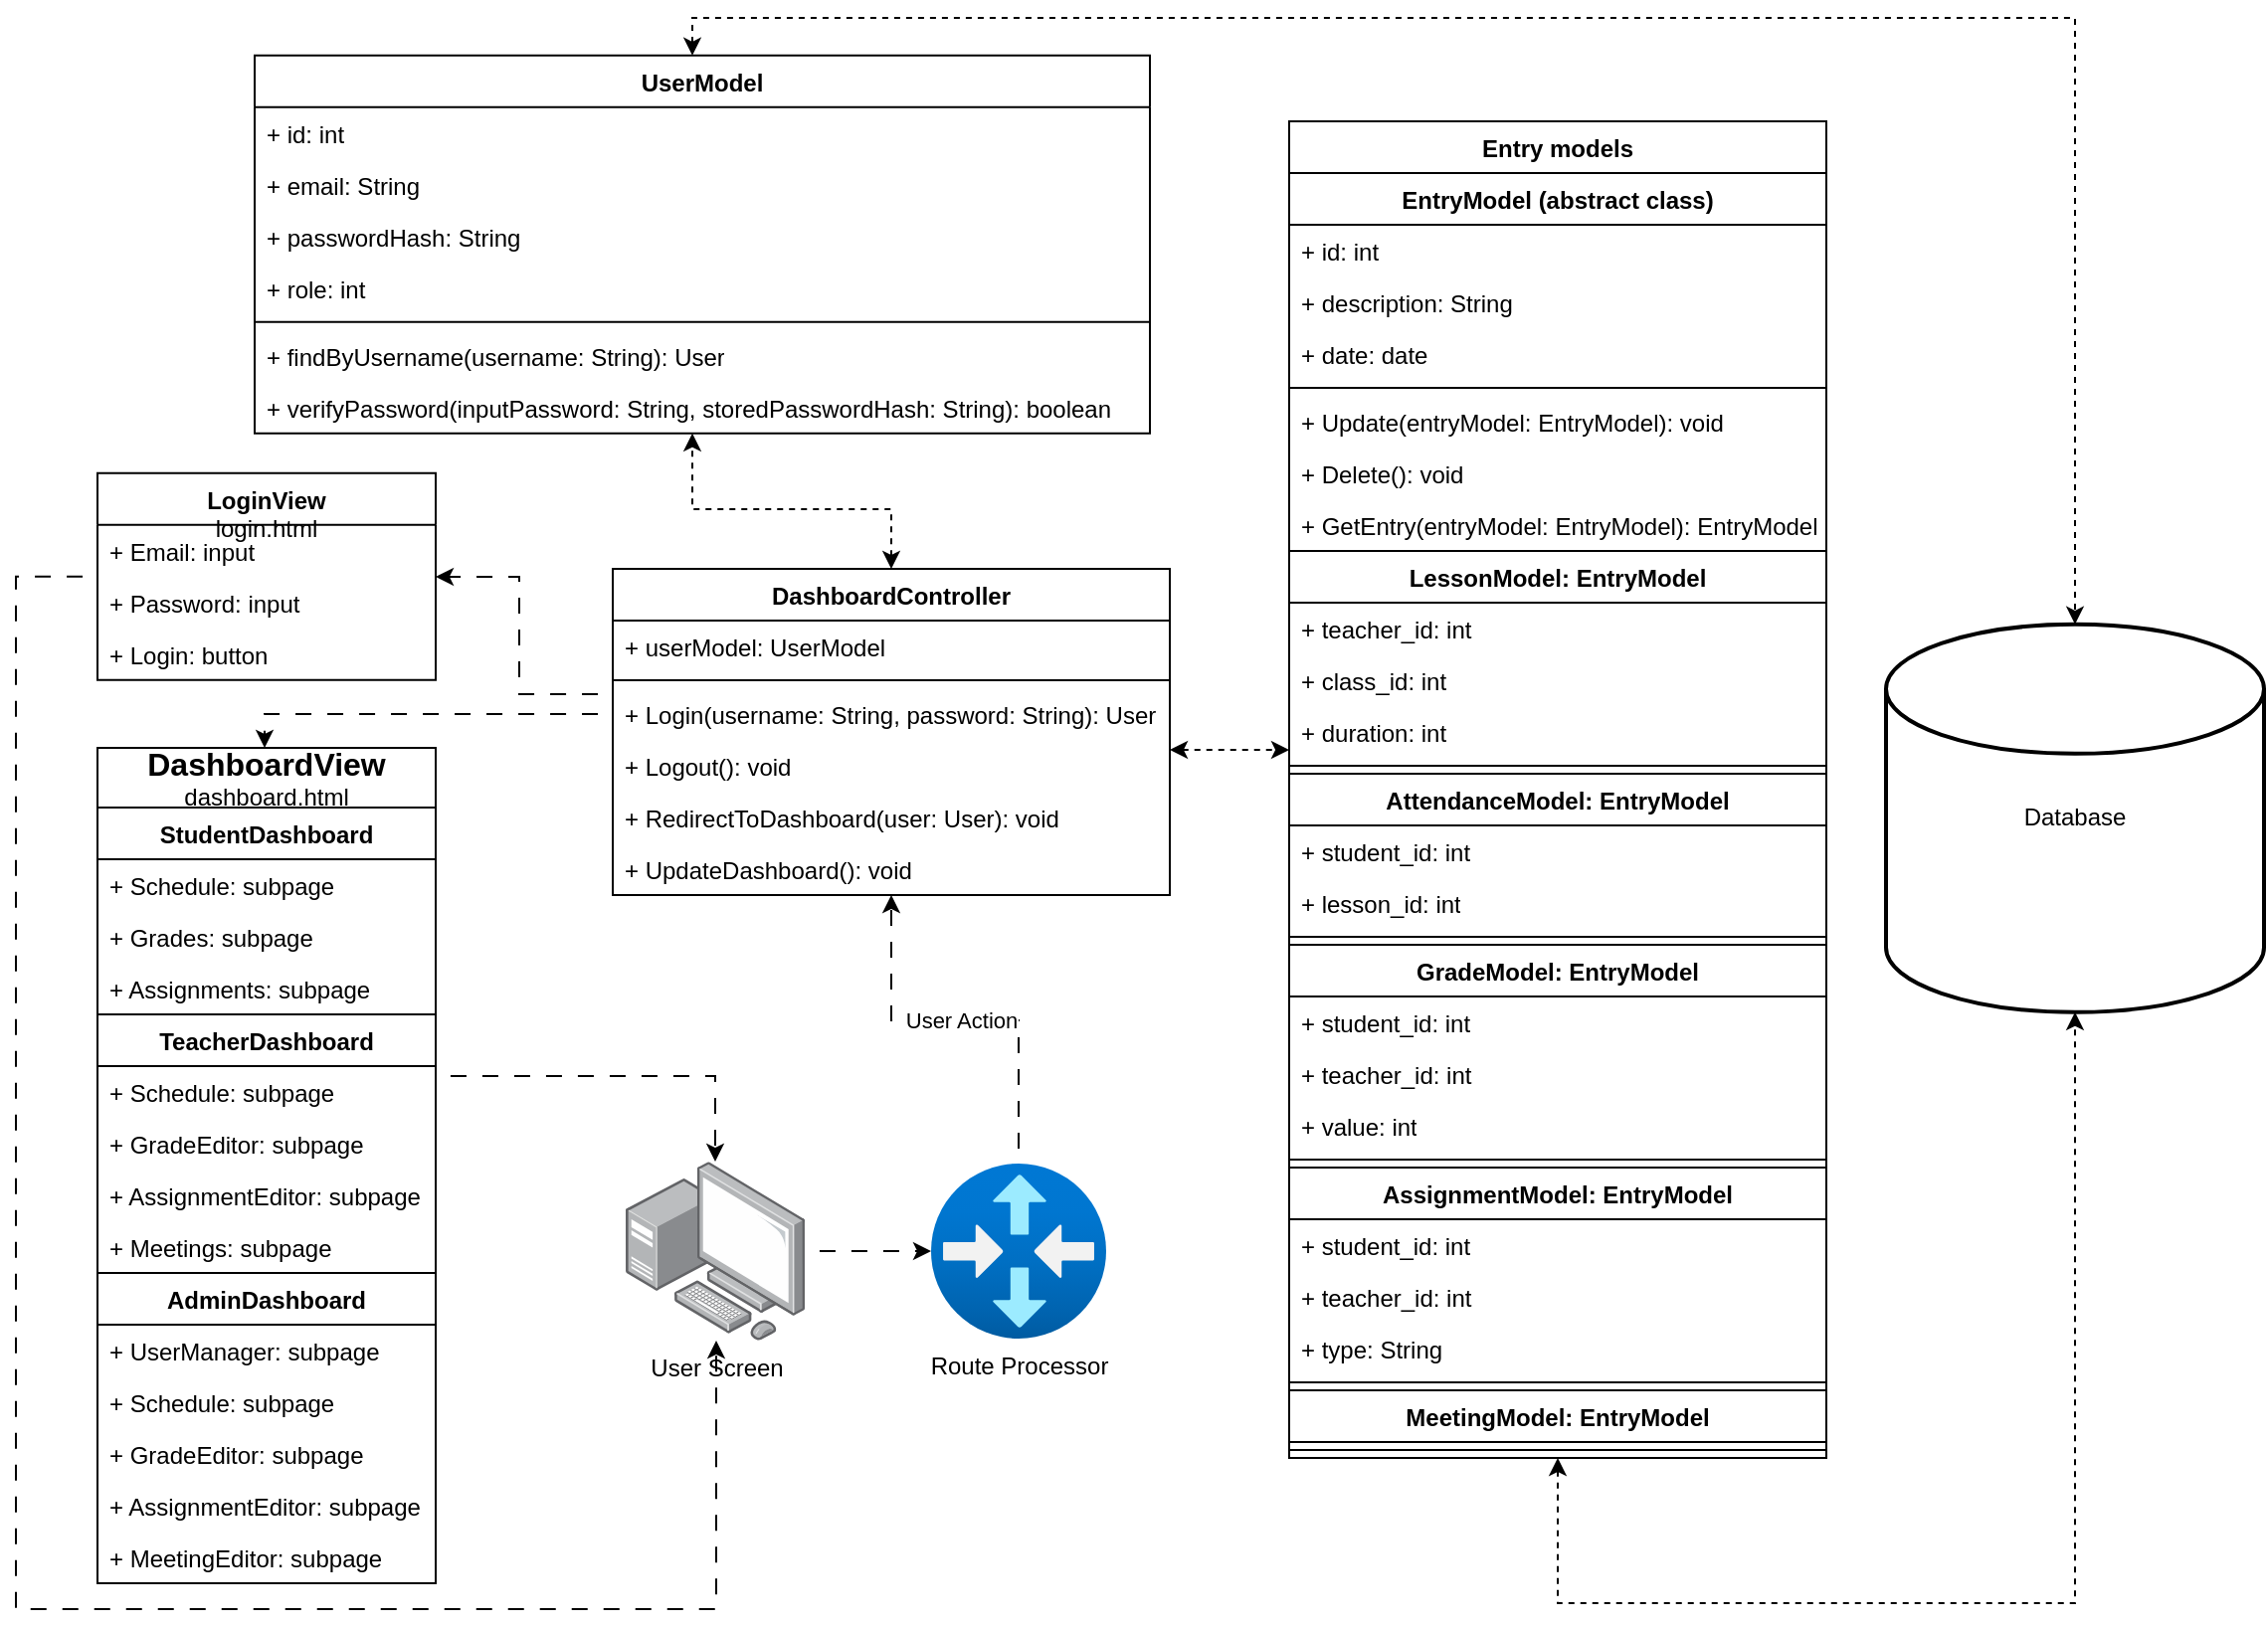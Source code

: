 <mxfile>
    <diagram name="Strona-1" id="RlIV5owK8EImajxL51h-">
        <mxGraphModel dx="1454" dy="563" grid="1" gridSize="10" guides="1" tooltips="1" connect="1" arrows="1" fold="1" page="1" pageScale="1" pageWidth="1169" pageHeight="827" math="0" shadow="0">
            <root>
                <mxCell id="0"/>
                <mxCell id="1" parent="0"/>
                <mxCell id="290" style="edgeStyle=orthogonalEdgeStyle;html=1;rounded=0;flowAnimation=1;" parent="1" source="280" target="289" edge="1">
                    <mxGeometry relative="1" as="geometry"/>
                </mxCell>
                <mxCell id="280" value="User Screen" style="points=[];aspect=fixed;html=1;align=center;shadow=0;dashed=0;image;image=img/lib/allied_telesis/computer_and_terminals/Personal_Computer_with_Server.svg;strokeColor=default;fillColor=none;" parent="1" vertex="1">
                    <mxGeometry x="326.5" y="588.0" width="90" height="90" as="geometry"/>
                </mxCell>
                <mxCell id="DZFIGxKkdksF2KiUzjnU-519" style="edgeStyle=orthogonalEdgeStyle;rounded=0;orthogonalLoop=1;jettySize=auto;html=1;flowAnimation=1;" parent="1" source="288" target="280" edge="1">
                    <mxGeometry relative="1" as="geometry">
                        <Array as="points">
                            <mxPoint x="250" y="545"/>
                            <mxPoint x="250" y="545"/>
                        </Array>
                    </mxGeometry>
                </mxCell>
                <mxCell id="288" value="&lt;b&gt;&lt;font style=&quot;font-size: 16px;&quot;&gt;DashboardView&lt;/font&gt;&lt;/b&gt;&lt;div&gt;dashboard.html&lt;/div&gt;" style="swimlane;fontStyle=0;childLayout=stackLayout;horizontal=1;startSize=30;horizontalStack=0;resizeParent=1;resizeParentMax=0;resizeLast=0;collapsible=1;marginBottom=0;whiteSpace=wrap;html=1;strokeColor=default;fillColor=none;" parent="1" vertex="1">
                    <mxGeometry x="61" y="380.0" width="170" height="420" as="geometry">
                        <mxRectangle x="127.89" y="474" width="100" height="30" as="alternateBounds"/>
                    </mxGeometry>
                </mxCell>
                <mxCell id="DZFIGxKkdksF2KiUzjnU-350" value="&lt;font style=&quot;font-size: 12px;&quot;&gt;StudentDashboard&lt;/font&gt;" style="swimlane;fontStyle=1;align=center;verticalAlign=top;childLayout=stackLayout;horizontal=1;startSize=26;horizontalStack=0;resizeParent=1;resizeParentMax=0;resizeLast=0;collapsible=1;marginBottom=0;whiteSpace=wrap;html=1;" parent="288" vertex="1">
                    <mxGeometry y="30" width="170" height="104" as="geometry">
                        <mxRectangle y="30" width="170" height="30" as="alternateBounds"/>
                    </mxGeometry>
                </mxCell>
                <mxCell id="DZFIGxKkdksF2KiUzjnU-351" value="+ Schedule: subpage" style="text;strokeColor=none;fillColor=none;align=left;verticalAlign=top;spacingLeft=4;spacingRight=4;overflow=hidden;rotatable=0;points=[[0,0.5],[1,0.5]];portConstraint=eastwest;whiteSpace=wrap;html=1;" parent="DZFIGxKkdksF2KiUzjnU-350" vertex="1">
                    <mxGeometry y="26" width="170" height="26" as="geometry"/>
                </mxCell>
                <mxCell id="DZFIGxKkdksF2KiUzjnU-352" value="+ Grades: subpage" style="text;strokeColor=none;fillColor=none;align=left;verticalAlign=top;spacingLeft=4;spacingRight=4;overflow=hidden;rotatable=0;points=[[0,0.5],[1,0.5]];portConstraint=eastwest;whiteSpace=wrap;html=1;" parent="DZFIGxKkdksF2KiUzjnU-350" vertex="1">
                    <mxGeometry y="52" width="170" height="26" as="geometry"/>
                </mxCell>
                <mxCell id="DZFIGxKkdksF2KiUzjnU-353" value="+ Assignments: subpage" style="text;strokeColor=none;fillColor=none;align=left;verticalAlign=top;spacingLeft=4;spacingRight=4;overflow=hidden;rotatable=0;points=[[0,0.5],[1,0.5]];portConstraint=eastwest;whiteSpace=wrap;html=1;" parent="DZFIGxKkdksF2KiUzjnU-350" vertex="1">
                    <mxGeometry y="78" width="170" height="26" as="geometry"/>
                </mxCell>
                <mxCell id="DZFIGxKkdksF2KiUzjnU-356" value="&lt;font style=&quot;font-size: 12px;&quot;&gt;TeacherDashboard&lt;/font&gt;" style="swimlane;fontStyle=1;align=center;verticalAlign=top;childLayout=stackLayout;horizontal=1;startSize=26;horizontalStack=0;resizeParent=1;resizeParentMax=0;resizeLast=0;collapsible=1;marginBottom=0;whiteSpace=wrap;html=1;" parent="288" vertex="1">
                    <mxGeometry y="134" width="170" height="130" as="geometry">
                        <mxRectangle y="30" width="170" height="30" as="alternateBounds"/>
                    </mxGeometry>
                </mxCell>
                <mxCell id="DZFIGxKkdksF2KiUzjnU-357" value="+ Schedule: subpage" style="text;strokeColor=none;fillColor=none;align=left;verticalAlign=top;spacingLeft=4;spacingRight=4;overflow=hidden;rotatable=0;points=[[0,0.5],[1,0.5]];portConstraint=eastwest;whiteSpace=wrap;html=1;" parent="DZFIGxKkdksF2KiUzjnU-356" vertex="1">
                    <mxGeometry y="26" width="170" height="26" as="geometry"/>
                </mxCell>
                <mxCell id="DZFIGxKkdksF2KiUzjnU-358" value="+ GradeEditor: subpage" style="text;strokeColor=none;fillColor=none;align=left;verticalAlign=top;spacingLeft=4;spacingRight=4;overflow=hidden;rotatable=0;points=[[0,0.5],[1,0.5]];portConstraint=eastwest;whiteSpace=wrap;html=1;" parent="DZFIGxKkdksF2KiUzjnU-356" vertex="1">
                    <mxGeometry y="52" width="170" height="26" as="geometry"/>
                </mxCell>
                <mxCell id="DZFIGxKkdksF2KiUzjnU-359" value="+ AssignmentEditor: subpage" style="text;strokeColor=none;fillColor=none;align=left;verticalAlign=top;spacingLeft=4;spacingRight=4;overflow=hidden;rotatable=0;points=[[0,0.5],[1,0.5]];portConstraint=eastwest;whiteSpace=wrap;html=1;" parent="DZFIGxKkdksF2KiUzjnU-356" vertex="1">
                    <mxGeometry y="78" width="170" height="26" as="geometry"/>
                </mxCell>
                <mxCell id="DZFIGxKkdksF2KiUzjnU-360" value="+ Meetings: subpage" style="text;strokeColor=none;fillColor=none;align=left;verticalAlign=top;spacingLeft=4;spacingRight=4;overflow=hidden;rotatable=0;points=[[0,0.5],[1,0.5]];portConstraint=eastwest;whiteSpace=wrap;html=1;" parent="DZFIGxKkdksF2KiUzjnU-356" vertex="1">
                    <mxGeometry y="104" width="170" height="26" as="geometry"/>
                </mxCell>
                <mxCell id="DZFIGxKkdksF2KiUzjnU-363" value="&lt;font style=&quot;font-size: 12px;&quot;&gt;AdminDashboard&lt;/font&gt;" style="swimlane;fontStyle=1;align=center;verticalAlign=top;childLayout=stackLayout;horizontal=1;startSize=26;horizontalStack=0;resizeParent=1;resizeParentMax=0;resizeLast=0;collapsible=1;marginBottom=0;whiteSpace=wrap;html=1;" parent="288" vertex="1">
                    <mxGeometry y="264" width="170" height="156" as="geometry">
                        <mxRectangle y="30" width="170" height="30" as="alternateBounds"/>
                    </mxGeometry>
                </mxCell>
                <mxCell id="DZFIGxKkdksF2KiUzjnU-369" value="+ UserManager: subpage" style="text;strokeColor=none;fillColor=none;align=left;verticalAlign=top;spacingLeft=4;spacingRight=4;overflow=hidden;rotatable=0;points=[[0,0.5],[1,0.5]];portConstraint=eastwest;whiteSpace=wrap;html=1;" parent="DZFIGxKkdksF2KiUzjnU-363" vertex="1">
                    <mxGeometry y="26" width="170" height="26" as="geometry"/>
                </mxCell>
                <mxCell id="DZFIGxKkdksF2KiUzjnU-364" value="+ Schedule: subpage" style="text;strokeColor=none;fillColor=none;align=left;verticalAlign=top;spacingLeft=4;spacingRight=4;overflow=hidden;rotatable=0;points=[[0,0.5],[1,0.5]];portConstraint=eastwest;whiteSpace=wrap;html=1;" parent="DZFIGxKkdksF2KiUzjnU-363" vertex="1">
                    <mxGeometry y="52" width="170" height="26" as="geometry"/>
                </mxCell>
                <mxCell id="DZFIGxKkdksF2KiUzjnU-365" value="+ GradeEditor: subpage" style="text;strokeColor=none;fillColor=none;align=left;verticalAlign=top;spacingLeft=4;spacingRight=4;overflow=hidden;rotatable=0;points=[[0,0.5],[1,0.5]];portConstraint=eastwest;whiteSpace=wrap;html=1;" parent="DZFIGxKkdksF2KiUzjnU-363" vertex="1">
                    <mxGeometry y="78" width="170" height="26" as="geometry"/>
                </mxCell>
                <mxCell id="DZFIGxKkdksF2KiUzjnU-366" value="+ AssignmentEditor: subpage" style="text;strokeColor=none;fillColor=none;align=left;verticalAlign=top;spacingLeft=4;spacingRight=4;overflow=hidden;rotatable=0;points=[[0,0.5],[1,0.5]];portConstraint=eastwest;whiteSpace=wrap;html=1;" parent="DZFIGxKkdksF2KiUzjnU-363" vertex="1">
                    <mxGeometry y="104" width="170" height="26" as="geometry"/>
                </mxCell>
                <mxCell id="DZFIGxKkdksF2KiUzjnU-367" value="+ MeetingEditor: subpage" style="text;strokeColor=none;fillColor=none;align=left;verticalAlign=top;spacingLeft=4;spacingRight=4;overflow=hidden;rotatable=0;points=[[0,0.5],[1,0.5]];portConstraint=eastwest;whiteSpace=wrap;html=1;" parent="DZFIGxKkdksF2KiUzjnU-363" vertex="1">
                    <mxGeometry y="130" width="170" height="26" as="geometry"/>
                </mxCell>
                <mxCell id="jmnXU_Icj_xVVNuEsq0C-371" value="Database" style="strokeWidth=2;html=1;shape=mxgraph.flowchart.database;whiteSpace=wrap;" parent="1" vertex="1">
                    <mxGeometry x="960" y="317.91" width="190" height="195" as="geometry"/>
                </mxCell>
                <mxCell id="DZFIGxKkdksF2KiUzjnU-601" style="edgeStyle=orthogonalEdgeStyle;rounded=0;orthogonalLoop=1;jettySize=auto;html=1;startArrow=classic;startFill=1;dashed=1;" parent="1" source="DZFIGxKkdksF2KiUzjnU-416" target="jmnXU_Icj_xVVNuEsq0C-371" edge="1">
                    <mxGeometry relative="1" as="geometry">
                        <Array as="points">
                            <mxPoint x="360" y="13"/>
                            <mxPoint x="1055" y="13"/>
                        </Array>
                    </mxGeometry>
                </mxCell>
                <mxCell id="DZFIGxKkdksF2KiUzjnU-416" value="UserModel" style="swimlane;fontStyle=1;align=center;verticalAlign=top;childLayout=stackLayout;horizontal=1;startSize=26;horizontalStack=0;resizeParent=1;resizeParentMax=0;resizeLast=0;collapsible=1;marginBottom=0;whiteSpace=wrap;html=1;" parent="1" vertex="1">
                    <mxGeometry x="140" y="31.91" width="450" height="190" as="geometry"/>
                </mxCell>
                <mxCell id="DZFIGxKkdksF2KiUzjnU-307" value="+ id: int" style="text;strokeColor=none;fillColor=none;align=left;verticalAlign=top;spacingLeft=4;spacingRight=4;overflow=hidden;rotatable=0;points=[[0,0.5],[1,0.5]];portConstraint=eastwest;whiteSpace=wrap;html=1;" parent="DZFIGxKkdksF2KiUzjnU-416" vertex="1">
                    <mxGeometry y="26" width="450" height="26" as="geometry"/>
                </mxCell>
                <mxCell id="DZFIGxKkdksF2KiUzjnU-312" value="+ email: String" style="text;strokeColor=none;fillColor=none;align=left;verticalAlign=top;spacingLeft=4;spacingRight=4;overflow=hidden;rotatable=0;points=[[0,0.5],[1,0.5]];portConstraint=eastwest;whiteSpace=wrap;html=1;" parent="DZFIGxKkdksF2KiUzjnU-416" vertex="1">
                    <mxGeometry y="52" width="450" height="26" as="geometry"/>
                </mxCell>
                <mxCell id="DZFIGxKkdksF2KiUzjnU-313" value="+ passwordHash: String" style="text;strokeColor=none;fillColor=none;align=left;verticalAlign=top;spacingLeft=4;spacingRight=4;overflow=hidden;rotatable=0;points=[[0,0.5],[1,0.5]];portConstraint=eastwest;whiteSpace=wrap;html=1;" parent="DZFIGxKkdksF2KiUzjnU-416" vertex="1">
                    <mxGeometry y="78" width="450" height="26" as="geometry"/>
                </mxCell>
                <mxCell id="DZFIGxKkdksF2KiUzjnU-314" value="+ role: int" style="text;strokeColor=none;fillColor=none;align=left;verticalAlign=top;spacingLeft=4;spacingRight=4;overflow=hidden;rotatable=0;points=[[0,0.5],[1,0.5]];portConstraint=eastwest;whiteSpace=wrap;html=1;" parent="DZFIGxKkdksF2KiUzjnU-416" vertex="1">
                    <mxGeometry y="104" width="450" height="26" as="geometry"/>
                </mxCell>
                <mxCell id="DZFIGxKkdksF2KiUzjnU-418" value="" style="line;strokeWidth=1;fillColor=none;align=left;verticalAlign=middle;spacingTop=-1;spacingLeft=3;spacingRight=3;rotatable=0;labelPosition=right;points=[];portConstraint=eastwest;strokeColor=inherit;" parent="DZFIGxKkdksF2KiUzjnU-416" vertex="1">
                    <mxGeometry y="130" width="450" height="8" as="geometry"/>
                </mxCell>
                <mxCell id="DZFIGxKkdksF2KiUzjnU-419" value="+&amp;nbsp;findByUsername(username: String): User" style="text;strokeColor=none;fillColor=none;align=left;verticalAlign=top;spacingLeft=4;spacingRight=4;overflow=hidden;rotatable=0;points=[[0,0.5],[1,0.5]];portConstraint=eastwest;whiteSpace=wrap;html=1;" parent="DZFIGxKkdksF2KiUzjnU-416" vertex="1">
                    <mxGeometry y="138" width="450" height="26" as="geometry"/>
                </mxCell>
                <mxCell id="DZFIGxKkdksF2KiUzjnU-546" value="+&amp;nbsp;&lt;span style=&quot;background-color: initial;&quot;&gt;verifyPassword(inputPassword: String, storedPasswordHash: String): boolean&lt;/span&gt;" style="text;strokeColor=none;fillColor=none;align=left;verticalAlign=top;spacingLeft=4;spacingRight=4;overflow=hidden;rotatable=0;points=[[0,0.5],[1,0.5]];portConstraint=eastwest;whiteSpace=wrap;html=1;" parent="DZFIGxKkdksF2KiUzjnU-416" vertex="1">
                    <mxGeometry y="164" width="450" height="26" as="geometry"/>
                </mxCell>
                <mxCell id="DZFIGxKkdksF2KiUzjnU-535" style="edgeStyle=orthogonalEdgeStyle;rounded=0;orthogonalLoop=1;jettySize=auto;html=1;startArrow=classic;startFill=1;dashed=1;" parent="1" source="DZFIGxKkdksF2KiUzjnU-524" target="DZFIGxKkdksF2KiUzjnU-416" edge="1">
                    <mxGeometry relative="1" as="geometry">
                        <Array as="points">
                            <mxPoint x="460" y="260"/>
                            <mxPoint x="360" y="260"/>
                        </Array>
                    </mxGeometry>
                </mxCell>
                <mxCell id="DZFIGxKkdksF2KiUzjnU-536" style="edgeStyle=orthogonalEdgeStyle;rounded=0;orthogonalLoop=1;jettySize=auto;html=1;flowAnimation=1;" parent="1" source="DZFIGxKkdksF2KiUzjnU-524" target="288" edge="1">
                    <mxGeometry relative="1" as="geometry">
                        <Array as="points">
                            <mxPoint x="145" y="362.97"/>
                        </Array>
                    </mxGeometry>
                </mxCell>
                <mxCell id="300" style="edgeStyle=orthogonalEdgeStyle;rounded=0;html=1;flowAnimation=1;" parent="1" source="DZFIGxKkdksF2KiUzjnU-524" target="296" edge="1">
                    <mxGeometry relative="1" as="geometry">
                        <Array as="points">
                            <mxPoint x="273" y="352.97"/>
                            <mxPoint x="273" y="293.97"/>
                        </Array>
                    </mxGeometry>
                </mxCell>
                <mxCell id="DZFIGxKkdksF2KiUzjnU-524" value="DashboardController" style="swimlane;fontStyle=1;align=center;verticalAlign=top;childLayout=stackLayout;horizontal=1;startSize=26;horizontalStack=0;resizeParent=1;resizeParentMax=0;resizeLast=0;collapsible=1;marginBottom=0;whiteSpace=wrap;html=1;" parent="1" vertex="1">
                    <mxGeometry x="320" y="290.0" width="280" height="164" as="geometry"/>
                </mxCell>
                <mxCell id="DZFIGxKkdksF2KiUzjnU-531" value="+ userModel: UserModel" style="text;strokeColor=none;fillColor=none;align=left;verticalAlign=top;spacingLeft=4;spacingRight=4;overflow=hidden;rotatable=0;points=[[0,0.5],[1,0.5]];portConstraint=eastwest;whiteSpace=wrap;html=1;" parent="DZFIGxKkdksF2KiUzjnU-524" vertex="1">
                    <mxGeometry y="26" width="280" height="26" as="geometry"/>
                </mxCell>
                <mxCell id="DZFIGxKkdksF2KiUzjnU-530" value="" style="line;strokeWidth=1;fillColor=none;align=left;verticalAlign=middle;spacingTop=-1;spacingLeft=3;spacingRight=3;rotatable=0;labelPosition=right;points=[];portConstraint=eastwest;strokeColor=inherit;" parent="DZFIGxKkdksF2KiUzjnU-524" vertex="1">
                    <mxGeometry y="52" width="280" height="8" as="geometry"/>
                </mxCell>
                <mxCell id="DZFIGxKkdksF2KiUzjnU-297" value="+ Login(username: String, password: String): User" style="text;strokeColor=none;fillColor=none;align=left;verticalAlign=top;spacingLeft=4;spacingRight=4;overflow=hidden;rotatable=0;points=[[0,0.5],[1,0.5]];portConstraint=eastwest;whiteSpace=wrap;html=1;" parent="DZFIGxKkdksF2KiUzjnU-524" vertex="1">
                    <mxGeometry y="60" width="280" height="26" as="geometry"/>
                </mxCell>
                <mxCell id="DZFIGxKkdksF2KiUzjnU-302" value="+ Logout(): void" style="text;strokeColor=none;fillColor=none;align=left;verticalAlign=top;spacingLeft=4;spacingRight=4;overflow=hidden;rotatable=0;points=[[0,0.5],[1,0.5]];portConstraint=eastwest;whiteSpace=wrap;html=1;" parent="DZFIGxKkdksF2KiUzjnU-524" vertex="1">
                    <mxGeometry y="86" width="280" height="26" as="geometry"/>
                </mxCell>
                <mxCell id="DZFIGxKkdksF2KiUzjnU-515" value="+ RedirectToDashboard(user: User): void" style="text;strokeColor=none;fillColor=none;align=left;verticalAlign=top;spacingLeft=4;spacingRight=4;overflow=hidden;rotatable=0;points=[[0,0.5],[1,0.5]];portConstraint=eastwest;whiteSpace=wrap;html=1;" parent="DZFIGxKkdksF2KiUzjnU-524" vertex="1">
                    <mxGeometry y="112" width="280" height="26" as="geometry"/>
                </mxCell>
                <mxCell id="303" value="+ UpdateDashboard(): void" style="text;strokeColor=none;fillColor=none;align=left;verticalAlign=top;spacingLeft=4;spacingRight=4;overflow=hidden;rotatable=0;points=[[0,0.5],[1,0.5]];portConstraint=eastwest;whiteSpace=wrap;html=1;" parent="DZFIGxKkdksF2KiUzjnU-524" vertex="1">
                    <mxGeometry y="138" width="280" height="26" as="geometry"/>
                </mxCell>
                <mxCell id="DZFIGxKkdksF2KiUzjnU-602" style="edgeStyle=orthogonalEdgeStyle;rounded=0;orthogonalLoop=1;jettySize=auto;html=1;dashed=1;startArrow=classic;startFill=1;" parent="1" source="DZFIGxKkdksF2KiUzjnU-524" target="DZFIGxKkdksF2KiUzjnU-595" edge="1">
                    <mxGeometry relative="1" as="geometry">
                        <Array as="points">
                            <mxPoint x="620" y="381"/>
                            <mxPoint x="620" y="381"/>
                        </Array>
                        <mxPoint x="606.5" y="737" as="sourcePoint"/>
                    </mxGeometry>
                </mxCell>
                <mxCell id="DZFIGxKkdksF2KiUzjnU-603" style="edgeStyle=orthogonalEdgeStyle;rounded=0;orthogonalLoop=1;jettySize=auto;html=1;startArrow=classic;startFill=1;dashed=1;" parent="1" source="DZFIGxKkdksF2KiUzjnU-595" target="jmnXU_Icj_xVVNuEsq0C-371" edge="1">
                    <mxGeometry relative="1" as="geometry">
                        <Array as="points">
                            <mxPoint x="795" y="810"/>
                            <mxPoint x="1055" y="810"/>
                        </Array>
                    </mxGeometry>
                </mxCell>
                <mxCell id="DZFIGxKkdksF2KiUzjnU-595" value="Entry models" style="swimlane;fontStyle=1;childLayout=stackLayout;horizontal=1;startSize=26;horizontalStack=0;resizeParent=1;resizeParentMax=0;resizeLast=0;collapsible=1;marginBottom=0;align=center;fontSize=12;" parent="1" vertex="1">
                    <mxGeometry x="660" y="65" width="270" height="672" as="geometry"/>
                </mxCell>
                <mxCell id="DZFIGxKkdksF2KiUzjnU-561" value="EntryModel (abstract class)" style="swimlane;fontStyle=1;align=center;verticalAlign=top;childLayout=stackLayout;horizontal=1;startSize=26;horizontalStack=0;resizeParent=1;resizeParentMax=0;resizeLast=0;collapsible=1;marginBottom=0;whiteSpace=wrap;html=1;" parent="DZFIGxKkdksF2KiUzjnU-595" vertex="1">
                    <mxGeometry y="26" width="270" height="190" as="geometry"/>
                </mxCell>
                <mxCell id="DZFIGxKkdksF2KiUzjnU-562" value="+ id: int" style="text;strokeColor=none;fillColor=none;align=left;verticalAlign=top;spacingLeft=4;spacingRight=4;overflow=hidden;rotatable=0;points=[[0,0.5],[1,0.5]];portConstraint=eastwest;whiteSpace=wrap;html=1;" parent="DZFIGxKkdksF2KiUzjnU-561" vertex="1">
                    <mxGeometry y="26" width="270" height="26" as="geometry"/>
                </mxCell>
                <mxCell id="DZFIGxKkdksF2KiUzjnU-457" value="+ description: String" style="text;strokeColor=none;fillColor=none;align=left;verticalAlign=top;spacingLeft=4;spacingRight=4;overflow=hidden;rotatable=0;points=[[0,0.5],[1,0.5]];portConstraint=eastwest;whiteSpace=wrap;html=1;" parent="DZFIGxKkdksF2KiUzjnU-561" vertex="1">
                    <mxGeometry y="52" width="270" height="26" as="geometry"/>
                </mxCell>
                <mxCell id="DZFIGxKkdksF2KiUzjnU-376" value="+ date: date" style="text;strokeColor=none;fillColor=none;align=left;verticalAlign=top;spacingLeft=4;spacingRight=4;overflow=hidden;rotatable=0;points=[[0,0.5],[1,0.5]];portConstraint=eastwest;whiteSpace=wrap;html=1;" parent="DZFIGxKkdksF2KiUzjnU-561" vertex="1">
                    <mxGeometry y="78" width="270" height="26" as="geometry"/>
                </mxCell>
                <mxCell id="DZFIGxKkdksF2KiUzjnU-563" value="" style="line;strokeWidth=1;fillColor=none;align=left;verticalAlign=middle;spacingTop=-1;spacingLeft=3;spacingRight=3;rotatable=0;labelPosition=right;points=[];portConstraint=eastwest;strokeColor=inherit;" parent="DZFIGxKkdksF2KiUzjnU-561" vertex="1">
                    <mxGeometry y="104" width="270" height="8" as="geometry"/>
                </mxCell>
                <mxCell id="DZFIGxKkdksF2KiUzjnU-564" value="+ Update(entryModel: EntryModel): void" style="text;strokeColor=none;fillColor=none;align=left;verticalAlign=top;spacingLeft=4;spacingRight=4;overflow=hidden;rotatable=0;points=[[0,0.5],[1,0.5]];portConstraint=eastwest;whiteSpace=wrap;html=1;" parent="DZFIGxKkdksF2KiUzjnU-561" vertex="1">
                    <mxGeometry y="112" width="270" height="26" as="geometry"/>
                </mxCell>
                <mxCell id="DZFIGxKkdksF2KiUzjnU-569" value="+ Delete(): void" style="text;strokeColor=none;fillColor=none;align=left;verticalAlign=top;spacingLeft=4;spacingRight=4;overflow=hidden;rotatable=0;points=[[0,0.5],[1,0.5]];portConstraint=eastwest;whiteSpace=wrap;html=1;" parent="DZFIGxKkdksF2KiUzjnU-561" vertex="1">
                    <mxGeometry y="138" width="270" height="26" as="geometry"/>
                </mxCell>
                <mxCell id="DZFIGxKkdksF2KiUzjnU-599" value="+ GetEntry(entryModel: EntryModel): EntryModel" style="text;strokeColor=none;fillColor=none;align=left;verticalAlign=top;spacingLeft=4;spacingRight=4;overflow=hidden;rotatable=0;points=[[0,0.5],[1,0.5]];portConstraint=eastwest;whiteSpace=wrap;html=1;" parent="DZFIGxKkdksF2KiUzjnU-561" vertex="1">
                    <mxGeometry y="164" width="270" height="26" as="geometry"/>
                </mxCell>
                <mxCell id="DZFIGxKkdksF2KiUzjnU-408" value="LessonModel: EntryModel" style="swimlane;fontStyle=1;align=center;verticalAlign=top;childLayout=stackLayout;horizontal=1;startSize=26;horizontalStack=0;resizeParent=1;resizeParentMax=0;resizeLast=0;collapsible=1;marginBottom=0;whiteSpace=wrap;html=1;" parent="DZFIGxKkdksF2KiUzjnU-595" vertex="1">
                    <mxGeometry y="216" width="270" height="112" as="geometry">
                        <mxRectangle y="30" width="140" height="30" as="alternateBounds"/>
                    </mxGeometry>
                </mxCell>
                <mxCell id="DZFIGxKkdksF2KiUzjnU-375" value="+ teacher_id: int" style="text;strokeColor=none;fillColor=none;align=left;verticalAlign=top;spacingLeft=4;spacingRight=4;overflow=hidden;rotatable=0;points=[[0,0.5],[1,0.5]];portConstraint=eastwest;whiteSpace=wrap;html=1;" parent="DZFIGxKkdksF2KiUzjnU-408" vertex="1">
                    <mxGeometry y="26" width="270" height="26" as="geometry"/>
                </mxCell>
                <mxCell id="DZFIGxKkdksF2KiUzjnU-374" value="+ class_id: int" style="text;strokeColor=none;fillColor=none;align=left;verticalAlign=top;spacingLeft=4;spacingRight=4;overflow=hidden;rotatable=0;points=[[0,0.5],[1,0.5]];portConstraint=eastwest;whiteSpace=wrap;html=1;" parent="DZFIGxKkdksF2KiUzjnU-408" vertex="1">
                    <mxGeometry y="52" width="270" height="26" as="geometry"/>
                </mxCell>
                <mxCell id="DZFIGxKkdksF2KiUzjnU-377" value="+ duration: int" style="text;strokeColor=none;fillColor=none;align=left;verticalAlign=top;spacingLeft=4;spacingRight=4;overflow=hidden;rotatable=0;points=[[0,0.5],[1,0.5]];portConstraint=eastwest;whiteSpace=wrap;html=1;" parent="DZFIGxKkdksF2KiUzjnU-408" vertex="1">
                    <mxGeometry y="78" width="270" height="26" as="geometry"/>
                </mxCell>
                <mxCell id="DZFIGxKkdksF2KiUzjnU-410" value="" style="line;strokeWidth=1;fillColor=none;align=left;verticalAlign=middle;spacingTop=-1;spacingLeft=3;spacingRight=3;rotatable=0;labelPosition=right;points=[];portConstraint=eastwest;strokeColor=inherit;" parent="DZFIGxKkdksF2KiUzjnU-408" vertex="1">
                    <mxGeometry y="104" width="270" height="8" as="geometry"/>
                </mxCell>
                <mxCell id="DZFIGxKkdksF2KiUzjnU-424" value="AttendanceModel: EntryModel" style="swimlane;fontStyle=1;align=center;verticalAlign=top;childLayout=stackLayout;horizontal=1;startSize=26;horizontalStack=0;resizeParent=1;resizeParentMax=0;resizeLast=0;collapsible=1;marginBottom=0;whiteSpace=wrap;html=1;" parent="DZFIGxKkdksF2KiUzjnU-595" vertex="1">
                    <mxGeometry y="328" width="270" height="86" as="geometry">
                        <mxRectangle y="246" width="140" height="30" as="alternateBounds"/>
                    </mxGeometry>
                </mxCell>
                <mxCell id="DZFIGxKkdksF2KiUzjnU-380" value="+ student_id: int" style="text;strokeColor=none;fillColor=none;align=left;verticalAlign=top;spacingLeft=4;spacingRight=4;overflow=hidden;rotatable=0;points=[[0,0.5],[1,0.5]];portConstraint=eastwest;whiteSpace=wrap;html=1;" parent="DZFIGxKkdksF2KiUzjnU-424" vertex="1">
                    <mxGeometry y="26" width="270" height="26" as="geometry"/>
                </mxCell>
                <mxCell id="DZFIGxKkdksF2KiUzjnU-381" value="+ lesson_id: int" style="text;strokeColor=none;fillColor=none;align=left;verticalAlign=top;spacingLeft=4;spacingRight=4;overflow=hidden;rotatable=0;points=[[0,0.5],[1,0.5]];portConstraint=eastwest;whiteSpace=wrap;html=1;" parent="DZFIGxKkdksF2KiUzjnU-424" vertex="1">
                    <mxGeometry y="52" width="270" height="26" as="geometry"/>
                </mxCell>
                <mxCell id="DZFIGxKkdksF2KiUzjnU-431" value="" style="line;strokeWidth=1;fillColor=none;align=left;verticalAlign=middle;spacingTop=-1;spacingLeft=3;spacingRight=3;rotatable=0;labelPosition=right;points=[];portConstraint=eastwest;strokeColor=inherit;" parent="DZFIGxKkdksF2KiUzjnU-424" vertex="1">
                    <mxGeometry y="78" width="270" height="8" as="geometry"/>
                </mxCell>
                <mxCell id="DZFIGxKkdksF2KiUzjnU-433" value="GradeModel: EntryModel" style="swimlane;fontStyle=1;align=center;verticalAlign=top;childLayout=stackLayout;horizontal=1;startSize=26;horizontalStack=0;resizeParent=1;resizeParentMax=0;resizeLast=0;collapsible=1;marginBottom=0;whiteSpace=wrap;html=1;" parent="DZFIGxKkdksF2KiUzjnU-595" vertex="1">
                    <mxGeometry y="414" width="270" height="112" as="geometry">
                        <mxRectangle y="436" width="140" height="30" as="alternateBounds"/>
                    </mxGeometry>
                </mxCell>
                <mxCell id="DZFIGxKkdksF2KiUzjnU-442" value="+ student_id: int" style="text;strokeColor=none;fillColor=none;align=left;verticalAlign=top;spacingLeft=4;spacingRight=4;overflow=hidden;rotatable=0;points=[[0,0.5],[1,0.5]];portConstraint=eastwest;whiteSpace=wrap;html=1;" parent="DZFIGxKkdksF2KiUzjnU-433" vertex="1">
                    <mxGeometry y="26" width="270" height="26" as="geometry"/>
                </mxCell>
                <mxCell id="DZFIGxKkdksF2KiUzjnU-446" value="+ teacher_id: int" style="text;strokeColor=none;fillColor=none;align=left;verticalAlign=top;spacingLeft=4;spacingRight=4;overflow=hidden;rotatable=0;points=[[0,0.5],[1,0.5]];portConstraint=eastwest;whiteSpace=wrap;html=1;" parent="DZFIGxKkdksF2KiUzjnU-433" vertex="1">
                    <mxGeometry y="52" width="270" height="26" as="geometry"/>
                </mxCell>
                <mxCell id="DZFIGxKkdksF2KiUzjnU-444" value="+ value: int" style="text;strokeColor=none;fillColor=none;align=left;verticalAlign=top;spacingLeft=4;spacingRight=4;overflow=hidden;rotatable=0;points=[[0,0.5],[1,0.5]];portConstraint=eastwest;whiteSpace=wrap;html=1;" parent="DZFIGxKkdksF2KiUzjnU-433" vertex="1">
                    <mxGeometry y="78" width="270" height="26" as="geometry"/>
                </mxCell>
                <mxCell id="DZFIGxKkdksF2KiUzjnU-440" value="" style="line;strokeWidth=1;fillColor=none;align=left;verticalAlign=middle;spacingTop=-1;spacingLeft=3;spacingRight=3;rotatable=0;labelPosition=right;points=[];portConstraint=eastwest;strokeColor=inherit;" parent="DZFIGxKkdksF2KiUzjnU-433" vertex="1">
                    <mxGeometry y="104" width="270" height="8" as="geometry"/>
                </mxCell>
                <mxCell id="DZFIGxKkdksF2KiUzjnU-447" value="AssignmentModel: EntryModel" style="swimlane;fontStyle=1;align=center;verticalAlign=top;childLayout=stackLayout;horizontal=1;startSize=26;horizontalStack=0;resizeParent=1;resizeParentMax=0;resizeLast=0;collapsible=1;marginBottom=0;whiteSpace=wrap;html=1;" parent="DZFIGxKkdksF2KiUzjnU-595" vertex="1">
                    <mxGeometry y="526" width="270" height="112" as="geometry">
                        <mxRectangle y="652" width="140" height="30" as="alternateBounds"/>
                    </mxGeometry>
                </mxCell>
                <mxCell id="DZFIGxKkdksF2KiUzjnU-459" value="+ student_id: int" style="text;strokeColor=none;fillColor=none;align=left;verticalAlign=top;spacingLeft=4;spacingRight=4;overflow=hidden;rotatable=0;points=[[0,0.5],[1,0.5]];portConstraint=eastwest;whiteSpace=wrap;html=1;" parent="DZFIGxKkdksF2KiUzjnU-447" vertex="1">
                    <mxGeometry y="26" width="270" height="26" as="geometry"/>
                </mxCell>
                <mxCell id="DZFIGxKkdksF2KiUzjnU-460" value="+ teacher_id: int" style="text;strokeColor=none;fillColor=none;align=left;verticalAlign=top;spacingLeft=4;spacingRight=4;overflow=hidden;rotatable=0;points=[[0,0.5],[1,0.5]];portConstraint=eastwest;whiteSpace=wrap;html=1;" parent="DZFIGxKkdksF2KiUzjnU-447" vertex="1">
                    <mxGeometry y="52" width="270" height="26" as="geometry"/>
                </mxCell>
                <mxCell id="DZFIGxKkdksF2KiUzjnU-456" value="+ type: String" style="text;strokeColor=none;fillColor=none;align=left;verticalAlign=top;spacingLeft=4;spacingRight=4;overflow=hidden;rotatable=0;points=[[0,0.5],[1,0.5]];portConstraint=eastwest;whiteSpace=wrap;html=1;" parent="DZFIGxKkdksF2KiUzjnU-447" vertex="1">
                    <mxGeometry y="78" width="270" height="26" as="geometry"/>
                </mxCell>
                <mxCell id="DZFIGxKkdksF2KiUzjnU-454" value="" style="line;strokeWidth=1;fillColor=none;align=left;verticalAlign=middle;spacingTop=-1;spacingLeft=3;spacingRight=3;rotatable=0;labelPosition=right;points=[];portConstraint=eastwest;strokeColor=inherit;" parent="DZFIGxKkdksF2KiUzjnU-447" vertex="1">
                    <mxGeometry y="104" width="270" height="8" as="geometry"/>
                </mxCell>
                <mxCell id="DZFIGxKkdksF2KiUzjnU-461" value="MeetingModel: EntryModel" style="swimlane;fontStyle=1;align=center;verticalAlign=top;childLayout=stackLayout;horizontal=1;startSize=26;horizontalStack=0;resizeParent=1;resizeParentMax=0;resizeLast=0;collapsible=1;marginBottom=0;whiteSpace=wrap;html=1;" parent="DZFIGxKkdksF2KiUzjnU-595" vertex="1">
                    <mxGeometry y="638" width="270" height="34" as="geometry">
                        <mxRectangle y="868" width="140" height="30" as="alternateBounds"/>
                    </mxGeometry>
                </mxCell>
                <mxCell id="DZFIGxKkdksF2KiUzjnU-468" value="" style="line;strokeWidth=1;fillColor=none;align=left;verticalAlign=middle;spacingTop=-1;spacingLeft=3;spacingRight=3;rotatable=0;labelPosition=right;points=[];portConstraint=eastwest;strokeColor=inherit;" parent="DZFIGxKkdksF2KiUzjnU-461" vertex="1">
                    <mxGeometry y="26" width="270" height="8" as="geometry"/>
                </mxCell>
                <mxCell id="291" value="User Action" style="edgeStyle=orthogonalEdgeStyle;rounded=0;html=1;flowAnimation=1;" parent="1" source="289" target="DZFIGxKkdksF2KiUzjnU-524" edge="1">
                    <mxGeometry x="0.019" relative="1" as="geometry">
                        <Array as="points">
                            <mxPoint x="524" y="517"/>
                            <mxPoint x="460" y="517"/>
                        </Array>
                        <mxPoint as="offset"/>
                    </mxGeometry>
                </mxCell>
                <mxCell id="289" value="Route Processor" style="aspect=fixed;html=1;points=[];align=center;image;fontSize=12;image=img/lib/azure2/networking/Virtual_Router.svg;" parent="1" vertex="1">
                    <mxGeometry x="480" y="589" width="88" height="88" as="geometry"/>
                </mxCell>
                <mxCell id="301" style="edgeStyle=orthogonalEdgeStyle;rounded=0;html=1;fontSize=12;flowAnimation=1;" parent="1" source="296" target="280" edge="1">
                    <mxGeometry relative="1" as="geometry">
                        <Array as="points">
                            <mxPoint x="20" y="294"/>
                            <mxPoint x="20" y="813"/>
                            <mxPoint x="372" y="813"/>
                        </Array>
                    </mxGeometry>
                </mxCell>
                <mxCell id="296" value="&lt;div style=&quot;&quot;&gt;&lt;span style=&quot;background-color: initial;&quot;&gt;&lt;font style=&quot;font-size: 12px;&quot;&gt;LoginView&lt;/font&gt;&lt;/span&gt;&lt;/div&gt;&lt;font style=&quot;font-size: 12px;&quot;&gt;&lt;div style=&quot;&quot;&gt;&lt;span style=&quot;background-color: initial; font-weight: normal;&quot;&gt;login.html&lt;/span&gt;&lt;/div&gt;&lt;/font&gt;" style="swimlane;fontStyle=1;align=center;verticalAlign=top;childLayout=stackLayout;horizontal=1;startSize=26;horizontalStack=0;resizeParent=1;resizeParentMax=0;resizeLast=0;collapsible=1;marginBottom=0;whiteSpace=wrap;html=1;" parent="1" vertex="1">
                    <mxGeometry x="61" y="241.91" width="170" height="104" as="geometry">
                        <mxRectangle y="30" width="170" height="30" as="alternateBounds"/>
                    </mxGeometry>
                </mxCell>
                <mxCell id="297" value="+ Email: input" style="text;strokeColor=none;fillColor=none;align=left;verticalAlign=top;spacingLeft=4;spacingRight=4;overflow=hidden;rotatable=0;points=[[0,0.5],[1,0.5]];portConstraint=eastwest;whiteSpace=wrap;html=1;" parent="296" vertex="1">
                    <mxGeometry y="26" width="170" height="26" as="geometry"/>
                </mxCell>
                <mxCell id="298" value="+ Password: input" style="text;strokeColor=none;fillColor=none;align=left;verticalAlign=top;spacingLeft=4;spacingRight=4;overflow=hidden;rotatable=0;points=[[0,0.5],[1,0.5]];portConstraint=eastwest;whiteSpace=wrap;html=1;" parent="296" vertex="1">
                    <mxGeometry y="52" width="170" height="26" as="geometry"/>
                </mxCell>
                <mxCell id="299" value="+ Login: button" style="text;strokeColor=none;fillColor=none;align=left;verticalAlign=top;spacingLeft=4;spacingRight=4;overflow=hidden;rotatable=0;points=[[0,0.5],[1,0.5]];portConstraint=eastwest;whiteSpace=wrap;html=1;" parent="296" vertex="1">
                    <mxGeometry y="78" width="170" height="26" as="geometry"/>
                </mxCell>
            </root>
        </mxGraphModel>
    </diagram>
</mxfile>